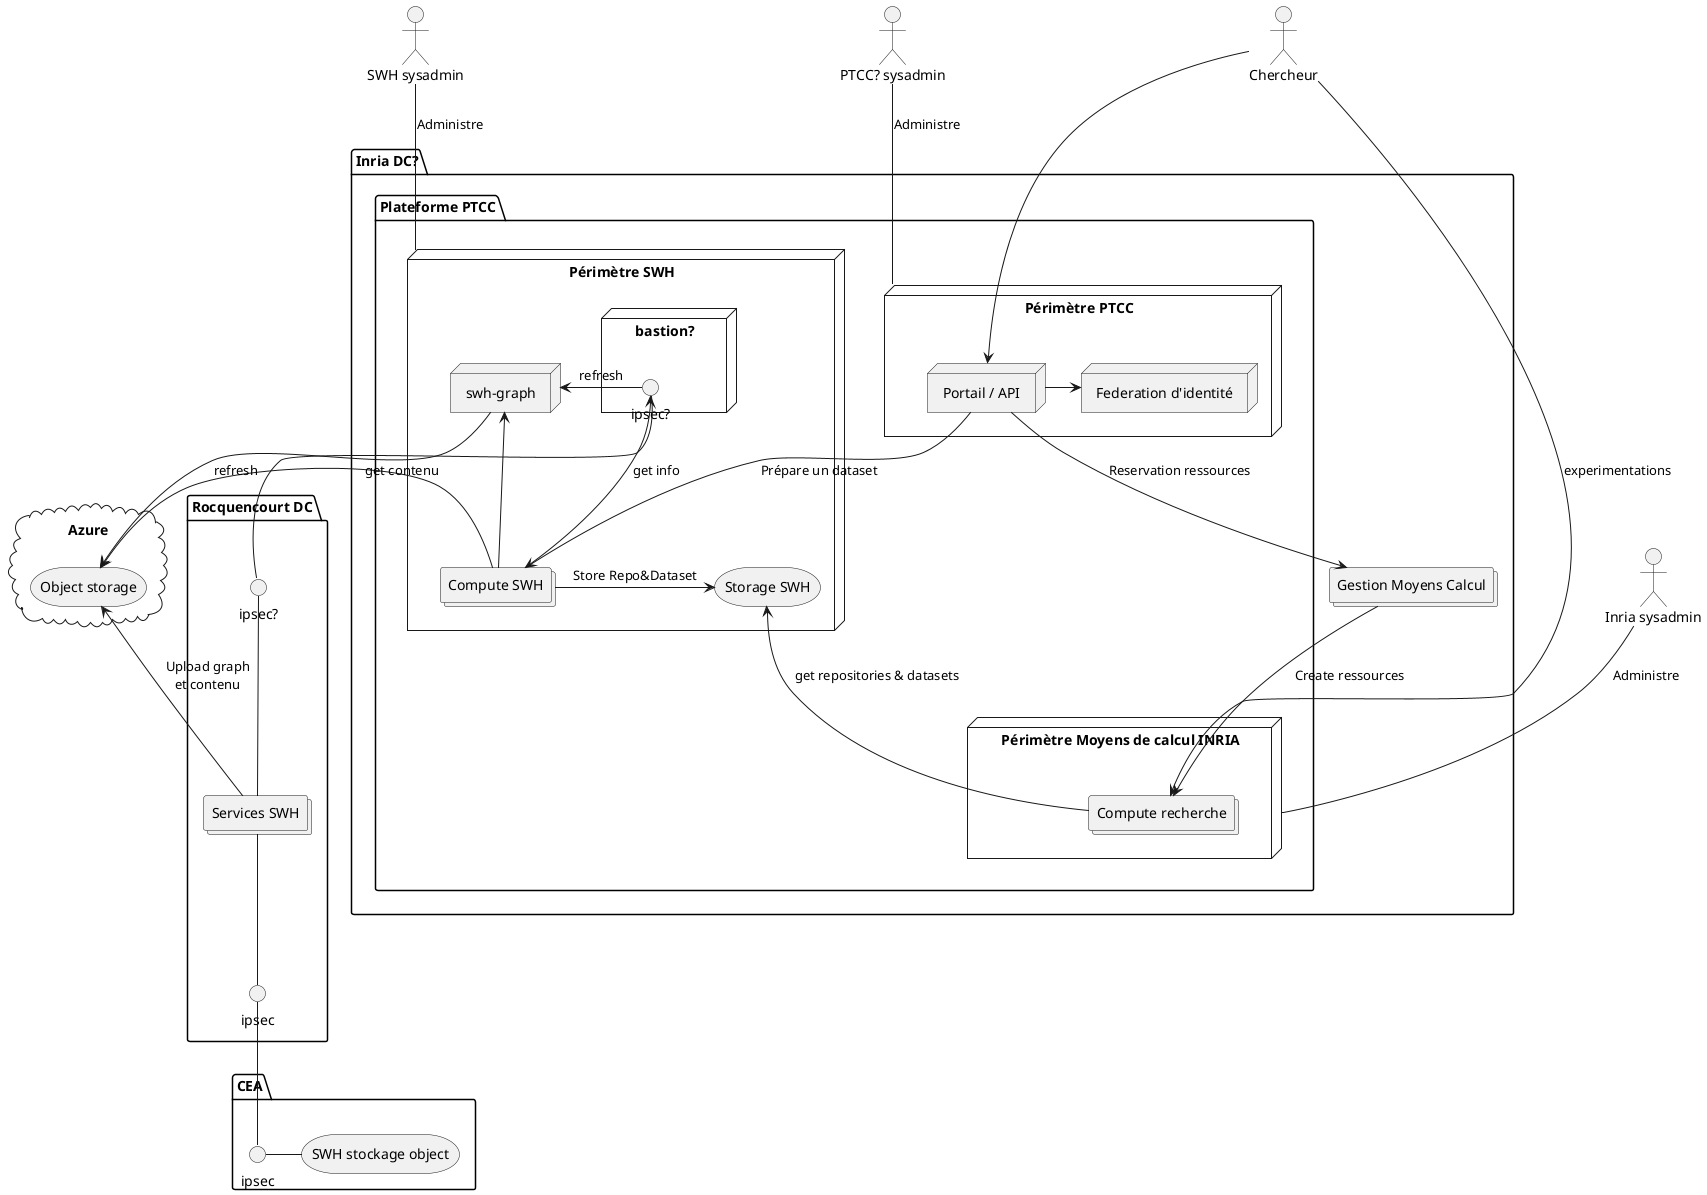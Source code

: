 @startuml

package "Rocquencourt DC" as rocquencourt {
    collections "Services SWH" as swhServices
    interface "ipsec" as rocqIpSec
    interface "ipsec?" as rocqPTCCIpSec
}

package "Inria DC?" as inriaDC {
    collections "Gestion Moyens Calcul" as computeManagement

    package "Plateforme PTCC" {
        node "Périmètre SWH" as swhPerimeter {
            collections "Compute SWH" as swhCompute
            node "swh-graph" as swhGraph
            storage "Storage SWH" as swhStorage
            node "bastion?" as bastion {
                interface "ipsec?" as ptccRocqIpSec
            }
        }
        node "Périmètre Moyens de calcul INRIA" as inriaPerimeter {
            collections "Compute recherche" as searchCompute
        }

        node "Périmètre PTCC" as ptccPerimeter {
            node "Portail / API" as website
            node "Federation d'identité" as SSO

            website -> SSO
        }
    }
}

cloud "Azure" {
    storage "Object storage" as azureStorage
}

package "CEA" as ceaDC {
    storage "SWH stockage object" as ceaStorage
    interface "ipsec" as ceaIpSec
}

ceaIpSec -up- rocqIpSec
ceaStorage -left- ceaIpSec
swhServices -- rocqIpSec
ptccRocqIpSec -right-> swhGraph : refresh
swhServices --> azureStorage : "Upload graph\net contenu"
swhCompute -> ptccRocqIpSec : "get info"
swhCompute -> azureStorage : "get contenu"
swhCompute -> swhStorage : "Store Repo&Dataset"
swhCompute -up-> swhGraph
swhGraph -up-> azureStorage : refresh
searchCompute -up-> swhStorage : "get repositories & datasets"

actor "Chercheur" as searcher
actor "Inria sysadmin" as inriaOps
actor "SWH sysadmin" as swhOps
actor "PTCC? sysadmin" as ptccOps

searcher --> searchCompute : "experimentations"
searcher --> website
website --> computeManagement : "Reservation ressources"
computeManagement --> searchCompute : "Create ressources"

website --> swhCompute: "Prépare un dataset"

swhOps -- swhPerimeter : "Administre"
inriaOps -- inriaPerimeter : "Administre"
ptccOps -- ptccPerimeter : "Administre"

ptccRocqIpSec -- rocqPTCCIpSec
rocqPTCCIpSec -- swhServices

@enduml
